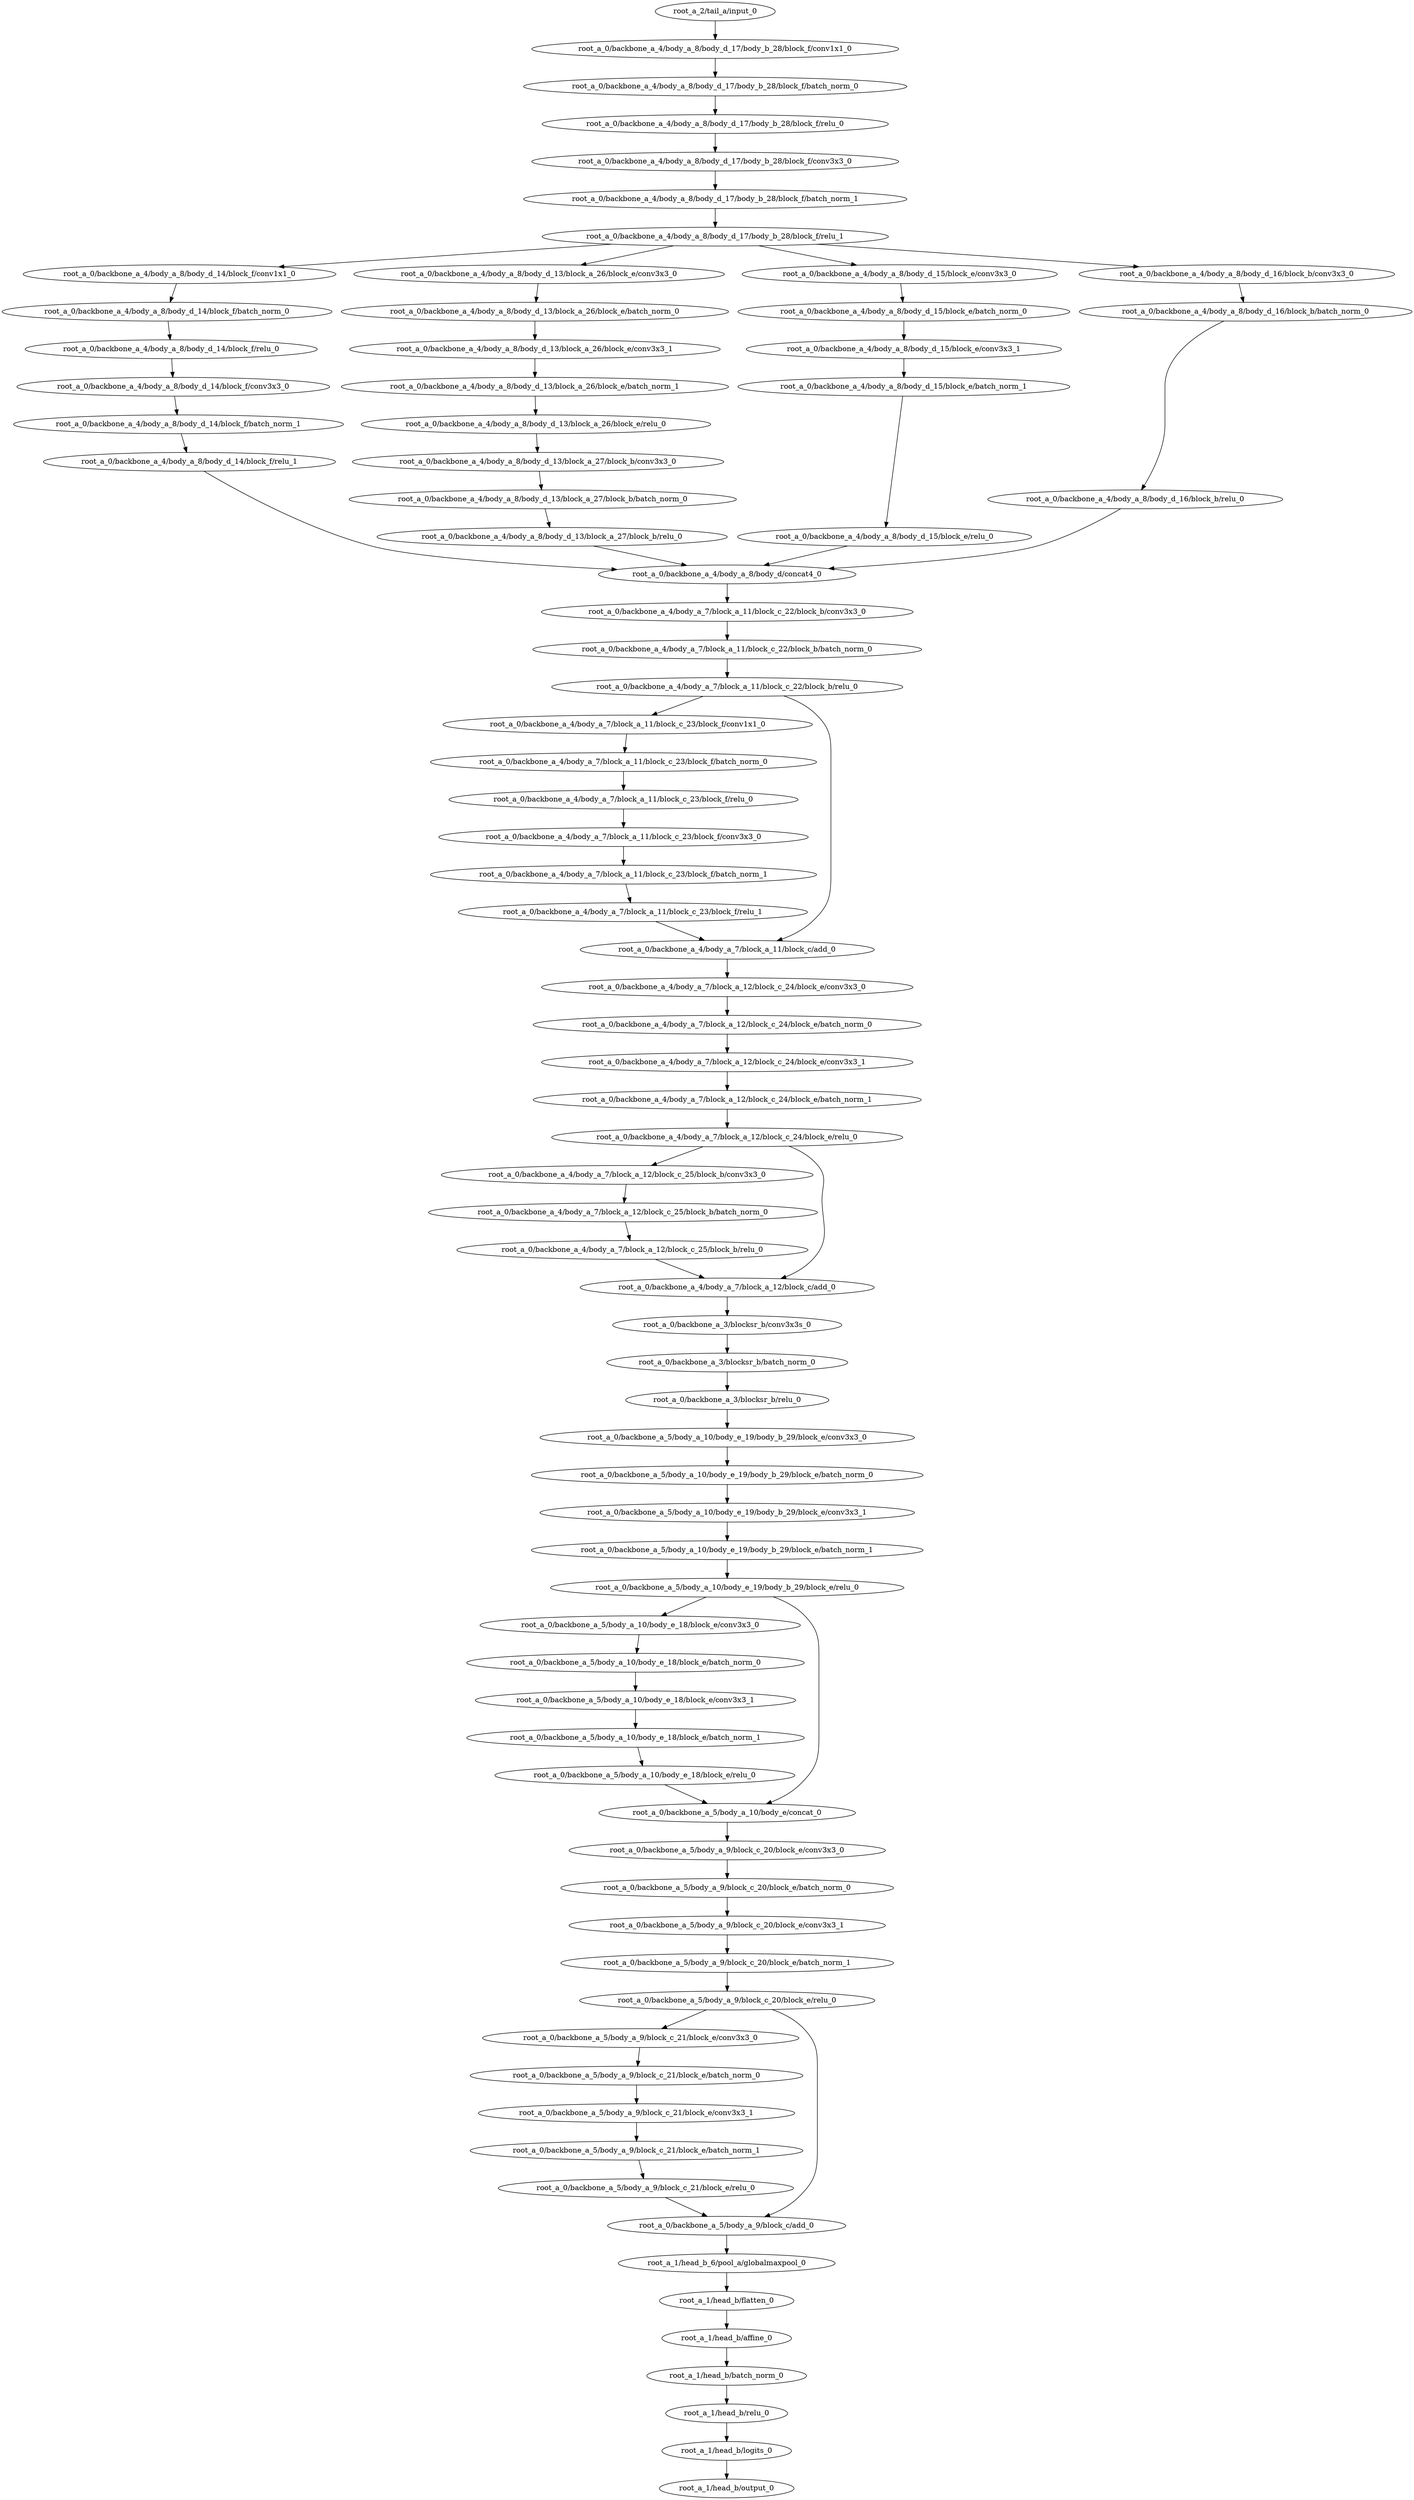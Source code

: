 digraph root_a {
	"root_a_2/tail_a/input_0"
	"root_a_0/backbone_a_4/body_a_8/body_d_17/body_b_28/block_f/conv1x1_0"
	"root_a_0/backbone_a_4/body_a_8/body_d_17/body_b_28/block_f/batch_norm_0"
	"root_a_0/backbone_a_4/body_a_8/body_d_17/body_b_28/block_f/relu_0"
	"root_a_0/backbone_a_4/body_a_8/body_d_17/body_b_28/block_f/conv3x3_0"
	"root_a_0/backbone_a_4/body_a_8/body_d_17/body_b_28/block_f/batch_norm_1"
	"root_a_0/backbone_a_4/body_a_8/body_d_17/body_b_28/block_f/relu_1"
	"root_a_0/backbone_a_4/body_a_8/body_d_14/block_f/conv1x1_0"
	"root_a_0/backbone_a_4/body_a_8/body_d_14/block_f/batch_norm_0"
	"root_a_0/backbone_a_4/body_a_8/body_d_14/block_f/relu_0"
	"root_a_0/backbone_a_4/body_a_8/body_d_14/block_f/conv3x3_0"
	"root_a_0/backbone_a_4/body_a_8/body_d_14/block_f/batch_norm_1"
	"root_a_0/backbone_a_4/body_a_8/body_d_14/block_f/relu_1"
	"root_a_0/backbone_a_4/body_a_8/body_d_13/block_a_26/block_e/conv3x3_0"
	"root_a_0/backbone_a_4/body_a_8/body_d_13/block_a_26/block_e/batch_norm_0"
	"root_a_0/backbone_a_4/body_a_8/body_d_13/block_a_26/block_e/conv3x3_1"
	"root_a_0/backbone_a_4/body_a_8/body_d_13/block_a_26/block_e/batch_norm_1"
	"root_a_0/backbone_a_4/body_a_8/body_d_13/block_a_26/block_e/relu_0"
	"root_a_0/backbone_a_4/body_a_8/body_d_13/block_a_27/block_b/conv3x3_0"
	"root_a_0/backbone_a_4/body_a_8/body_d_13/block_a_27/block_b/batch_norm_0"
	"root_a_0/backbone_a_4/body_a_8/body_d_13/block_a_27/block_b/relu_0"
	"root_a_0/backbone_a_4/body_a_8/body_d_15/block_e/conv3x3_0"
	"root_a_0/backbone_a_4/body_a_8/body_d_15/block_e/batch_norm_0"
	"root_a_0/backbone_a_4/body_a_8/body_d_15/block_e/conv3x3_1"
	"root_a_0/backbone_a_4/body_a_8/body_d_15/block_e/batch_norm_1"
	"root_a_0/backbone_a_4/body_a_8/body_d_15/block_e/relu_0"
	"root_a_0/backbone_a_4/body_a_8/body_d_16/block_b/conv3x3_0"
	"root_a_0/backbone_a_4/body_a_8/body_d_16/block_b/batch_norm_0"
	"root_a_0/backbone_a_4/body_a_8/body_d_16/block_b/relu_0"
	"root_a_0/backbone_a_4/body_a_8/body_d/concat4_0"
	"root_a_0/backbone_a_4/body_a_7/block_a_11/block_c_22/block_b/conv3x3_0"
	"root_a_0/backbone_a_4/body_a_7/block_a_11/block_c_22/block_b/batch_norm_0"
	"root_a_0/backbone_a_4/body_a_7/block_a_11/block_c_22/block_b/relu_0"
	"root_a_0/backbone_a_4/body_a_7/block_a_11/block_c_23/block_f/conv1x1_0"
	"root_a_0/backbone_a_4/body_a_7/block_a_11/block_c_23/block_f/batch_norm_0"
	"root_a_0/backbone_a_4/body_a_7/block_a_11/block_c_23/block_f/relu_0"
	"root_a_0/backbone_a_4/body_a_7/block_a_11/block_c_23/block_f/conv3x3_0"
	"root_a_0/backbone_a_4/body_a_7/block_a_11/block_c_23/block_f/batch_norm_1"
	"root_a_0/backbone_a_4/body_a_7/block_a_11/block_c_23/block_f/relu_1"
	"root_a_0/backbone_a_4/body_a_7/block_a_11/block_c/add_0"
	"root_a_0/backbone_a_4/body_a_7/block_a_12/block_c_24/block_e/conv3x3_0"
	"root_a_0/backbone_a_4/body_a_7/block_a_12/block_c_24/block_e/batch_norm_0"
	"root_a_0/backbone_a_4/body_a_7/block_a_12/block_c_24/block_e/conv3x3_1"
	"root_a_0/backbone_a_4/body_a_7/block_a_12/block_c_24/block_e/batch_norm_1"
	"root_a_0/backbone_a_4/body_a_7/block_a_12/block_c_24/block_e/relu_0"
	"root_a_0/backbone_a_4/body_a_7/block_a_12/block_c_25/block_b/conv3x3_0"
	"root_a_0/backbone_a_4/body_a_7/block_a_12/block_c_25/block_b/batch_norm_0"
	"root_a_0/backbone_a_4/body_a_7/block_a_12/block_c_25/block_b/relu_0"
	"root_a_0/backbone_a_4/body_a_7/block_a_12/block_c/add_0"
	"root_a_0/backbone_a_3/blocksr_b/conv3x3s_0"
	"root_a_0/backbone_a_3/blocksr_b/batch_norm_0"
	"root_a_0/backbone_a_3/blocksr_b/relu_0"
	"root_a_0/backbone_a_5/body_a_10/body_e_19/body_b_29/block_e/conv3x3_0"
	"root_a_0/backbone_a_5/body_a_10/body_e_19/body_b_29/block_e/batch_norm_0"
	"root_a_0/backbone_a_5/body_a_10/body_e_19/body_b_29/block_e/conv3x3_1"
	"root_a_0/backbone_a_5/body_a_10/body_e_19/body_b_29/block_e/batch_norm_1"
	"root_a_0/backbone_a_5/body_a_10/body_e_19/body_b_29/block_e/relu_0"
	"root_a_0/backbone_a_5/body_a_10/body_e_18/block_e/conv3x3_0"
	"root_a_0/backbone_a_5/body_a_10/body_e_18/block_e/batch_norm_0"
	"root_a_0/backbone_a_5/body_a_10/body_e_18/block_e/conv3x3_1"
	"root_a_0/backbone_a_5/body_a_10/body_e_18/block_e/batch_norm_1"
	"root_a_0/backbone_a_5/body_a_10/body_e_18/block_e/relu_0"
	"root_a_0/backbone_a_5/body_a_10/body_e/concat_0"
	"root_a_0/backbone_a_5/body_a_9/block_c_20/block_e/conv3x3_0"
	"root_a_0/backbone_a_5/body_a_9/block_c_20/block_e/batch_norm_0"
	"root_a_0/backbone_a_5/body_a_9/block_c_20/block_e/conv3x3_1"
	"root_a_0/backbone_a_5/body_a_9/block_c_20/block_e/batch_norm_1"
	"root_a_0/backbone_a_5/body_a_9/block_c_20/block_e/relu_0"
	"root_a_0/backbone_a_5/body_a_9/block_c_21/block_e/conv3x3_0"
	"root_a_0/backbone_a_5/body_a_9/block_c_21/block_e/batch_norm_0"
	"root_a_0/backbone_a_5/body_a_9/block_c_21/block_e/conv3x3_1"
	"root_a_0/backbone_a_5/body_a_9/block_c_21/block_e/batch_norm_1"
	"root_a_0/backbone_a_5/body_a_9/block_c_21/block_e/relu_0"
	"root_a_0/backbone_a_5/body_a_9/block_c/add_0"
	"root_a_1/head_b_6/pool_a/globalmaxpool_0"
	"root_a_1/head_b/flatten_0"
	"root_a_1/head_b/affine_0"
	"root_a_1/head_b/batch_norm_0"
	"root_a_1/head_b/relu_0"
	"root_a_1/head_b/logits_0"
	"root_a_1/head_b/output_0"

	"root_a_2/tail_a/input_0" -> "root_a_0/backbone_a_4/body_a_8/body_d_17/body_b_28/block_f/conv1x1_0"
	"root_a_0/backbone_a_4/body_a_8/body_d_17/body_b_28/block_f/conv1x1_0" -> "root_a_0/backbone_a_4/body_a_8/body_d_17/body_b_28/block_f/batch_norm_0"
	"root_a_0/backbone_a_4/body_a_8/body_d_17/body_b_28/block_f/batch_norm_0" -> "root_a_0/backbone_a_4/body_a_8/body_d_17/body_b_28/block_f/relu_0"
	"root_a_0/backbone_a_4/body_a_8/body_d_17/body_b_28/block_f/relu_0" -> "root_a_0/backbone_a_4/body_a_8/body_d_17/body_b_28/block_f/conv3x3_0"
	"root_a_0/backbone_a_4/body_a_8/body_d_17/body_b_28/block_f/conv3x3_0" -> "root_a_0/backbone_a_4/body_a_8/body_d_17/body_b_28/block_f/batch_norm_1"
	"root_a_0/backbone_a_4/body_a_8/body_d_17/body_b_28/block_f/batch_norm_1" -> "root_a_0/backbone_a_4/body_a_8/body_d_17/body_b_28/block_f/relu_1"
	"root_a_0/backbone_a_4/body_a_8/body_d_17/body_b_28/block_f/relu_1" -> "root_a_0/backbone_a_4/body_a_8/body_d_14/block_f/conv1x1_0"
	"root_a_0/backbone_a_4/body_a_8/body_d_14/block_f/conv1x1_0" -> "root_a_0/backbone_a_4/body_a_8/body_d_14/block_f/batch_norm_0"
	"root_a_0/backbone_a_4/body_a_8/body_d_14/block_f/batch_norm_0" -> "root_a_0/backbone_a_4/body_a_8/body_d_14/block_f/relu_0"
	"root_a_0/backbone_a_4/body_a_8/body_d_14/block_f/relu_0" -> "root_a_0/backbone_a_4/body_a_8/body_d_14/block_f/conv3x3_0"
	"root_a_0/backbone_a_4/body_a_8/body_d_14/block_f/conv3x3_0" -> "root_a_0/backbone_a_4/body_a_8/body_d_14/block_f/batch_norm_1"
	"root_a_0/backbone_a_4/body_a_8/body_d_14/block_f/batch_norm_1" -> "root_a_0/backbone_a_4/body_a_8/body_d_14/block_f/relu_1"
	"root_a_0/backbone_a_4/body_a_8/body_d_17/body_b_28/block_f/relu_1" -> "root_a_0/backbone_a_4/body_a_8/body_d_13/block_a_26/block_e/conv3x3_0"
	"root_a_0/backbone_a_4/body_a_8/body_d_13/block_a_26/block_e/conv3x3_0" -> "root_a_0/backbone_a_4/body_a_8/body_d_13/block_a_26/block_e/batch_norm_0"
	"root_a_0/backbone_a_4/body_a_8/body_d_13/block_a_26/block_e/batch_norm_0" -> "root_a_0/backbone_a_4/body_a_8/body_d_13/block_a_26/block_e/conv3x3_1"
	"root_a_0/backbone_a_4/body_a_8/body_d_13/block_a_26/block_e/conv3x3_1" -> "root_a_0/backbone_a_4/body_a_8/body_d_13/block_a_26/block_e/batch_norm_1"
	"root_a_0/backbone_a_4/body_a_8/body_d_13/block_a_26/block_e/batch_norm_1" -> "root_a_0/backbone_a_4/body_a_8/body_d_13/block_a_26/block_e/relu_0"
	"root_a_0/backbone_a_4/body_a_8/body_d_13/block_a_26/block_e/relu_0" -> "root_a_0/backbone_a_4/body_a_8/body_d_13/block_a_27/block_b/conv3x3_0"
	"root_a_0/backbone_a_4/body_a_8/body_d_13/block_a_27/block_b/conv3x3_0" -> "root_a_0/backbone_a_4/body_a_8/body_d_13/block_a_27/block_b/batch_norm_0"
	"root_a_0/backbone_a_4/body_a_8/body_d_13/block_a_27/block_b/batch_norm_0" -> "root_a_0/backbone_a_4/body_a_8/body_d_13/block_a_27/block_b/relu_0"
	"root_a_0/backbone_a_4/body_a_8/body_d_17/body_b_28/block_f/relu_1" -> "root_a_0/backbone_a_4/body_a_8/body_d_15/block_e/conv3x3_0"
	"root_a_0/backbone_a_4/body_a_8/body_d_15/block_e/conv3x3_0" -> "root_a_0/backbone_a_4/body_a_8/body_d_15/block_e/batch_norm_0"
	"root_a_0/backbone_a_4/body_a_8/body_d_15/block_e/batch_norm_0" -> "root_a_0/backbone_a_4/body_a_8/body_d_15/block_e/conv3x3_1"
	"root_a_0/backbone_a_4/body_a_8/body_d_15/block_e/conv3x3_1" -> "root_a_0/backbone_a_4/body_a_8/body_d_15/block_e/batch_norm_1"
	"root_a_0/backbone_a_4/body_a_8/body_d_15/block_e/batch_norm_1" -> "root_a_0/backbone_a_4/body_a_8/body_d_15/block_e/relu_0"
	"root_a_0/backbone_a_4/body_a_8/body_d_17/body_b_28/block_f/relu_1" -> "root_a_0/backbone_a_4/body_a_8/body_d_16/block_b/conv3x3_0"
	"root_a_0/backbone_a_4/body_a_8/body_d_16/block_b/conv3x3_0" -> "root_a_0/backbone_a_4/body_a_8/body_d_16/block_b/batch_norm_0"
	"root_a_0/backbone_a_4/body_a_8/body_d_16/block_b/batch_norm_0" -> "root_a_0/backbone_a_4/body_a_8/body_d_16/block_b/relu_0"
	"root_a_0/backbone_a_4/body_a_8/body_d_14/block_f/relu_1" -> "root_a_0/backbone_a_4/body_a_8/body_d/concat4_0"
	"root_a_0/backbone_a_4/body_a_8/body_d_13/block_a_27/block_b/relu_0" -> "root_a_0/backbone_a_4/body_a_8/body_d/concat4_0"
	"root_a_0/backbone_a_4/body_a_8/body_d_15/block_e/relu_0" -> "root_a_0/backbone_a_4/body_a_8/body_d/concat4_0"
	"root_a_0/backbone_a_4/body_a_8/body_d_16/block_b/relu_0" -> "root_a_0/backbone_a_4/body_a_8/body_d/concat4_0"
	"root_a_0/backbone_a_4/body_a_8/body_d/concat4_0" -> "root_a_0/backbone_a_4/body_a_7/block_a_11/block_c_22/block_b/conv3x3_0"
	"root_a_0/backbone_a_4/body_a_7/block_a_11/block_c_22/block_b/conv3x3_0" -> "root_a_0/backbone_a_4/body_a_7/block_a_11/block_c_22/block_b/batch_norm_0"
	"root_a_0/backbone_a_4/body_a_7/block_a_11/block_c_22/block_b/batch_norm_0" -> "root_a_0/backbone_a_4/body_a_7/block_a_11/block_c_22/block_b/relu_0"
	"root_a_0/backbone_a_4/body_a_7/block_a_11/block_c_22/block_b/relu_0" -> "root_a_0/backbone_a_4/body_a_7/block_a_11/block_c_23/block_f/conv1x1_0"
	"root_a_0/backbone_a_4/body_a_7/block_a_11/block_c_23/block_f/conv1x1_0" -> "root_a_0/backbone_a_4/body_a_7/block_a_11/block_c_23/block_f/batch_norm_0"
	"root_a_0/backbone_a_4/body_a_7/block_a_11/block_c_23/block_f/batch_norm_0" -> "root_a_0/backbone_a_4/body_a_7/block_a_11/block_c_23/block_f/relu_0"
	"root_a_0/backbone_a_4/body_a_7/block_a_11/block_c_23/block_f/relu_0" -> "root_a_0/backbone_a_4/body_a_7/block_a_11/block_c_23/block_f/conv3x3_0"
	"root_a_0/backbone_a_4/body_a_7/block_a_11/block_c_23/block_f/conv3x3_0" -> "root_a_0/backbone_a_4/body_a_7/block_a_11/block_c_23/block_f/batch_norm_1"
	"root_a_0/backbone_a_4/body_a_7/block_a_11/block_c_23/block_f/batch_norm_1" -> "root_a_0/backbone_a_4/body_a_7/block_a_11/block_c_23/block_f/relu_1"
	"root_a_0/backbone_a_4/body_a_7/block_a_11/block_c_23/block_f/relu_1" -> "root_a_0/backbone_a_4/body_a_7/block_a_11/block_c/add_0"
	"root_a_0/backbone_a_4/body_a_7/block_a_11/block_c_22/block_b/relu_0" -> "root_a_0/backbone_a_4/body_a_7/block_a_11/block_c/add_0"
	"root_a_0/backbone_a_4/body_a_7/block_a_11/block_c/add_0" -> "root_a_0/backbone_a_4/body_a_7/block_a_12/block_c_24/block_e/conv3x3_0"
	"root_a_0/backbone_a_4/body_a_7/block_a_12/block_c_24/block_e/conv3x3_0" -> "root_a_0/backbone_a_4/body_a_7/block_a_12/block_c_24/block_e/batch_norm_0"
	"root_a_0/backbone_a_4/body_a_7/block_a_12/block_c_24/block_e/batch_norm_0" -> "root_a_0/backbone_a_4/body_a_7/block_a_12/block_c_24/block_e/conv3x3_1"
	"root_a_0/backbone_a_4/body_a_7/block_a_12/block_c_24/block_e/conv3x3_1" -> "root_a_0/backbone_a_4/body_a_7/block_a_12/block_c_24/block_e/batch_norm_1"
	"root_a_0/backbone_a_4/body_a_7/block_a_12/block_c_24/block_e/batch_norm_1" -> "root_a_0/backbone_a_4/body_a_7/block_a_12/block_c_24/block_e/relu_0"
	"root_a_0/backbone_a_4/body_a_7/block_a_12/block_c_24/block_e/relu_0" -> "root_a_0/backbone_a_4/body_a_7/block_a_12/block_c_25/block_b/conv3x3_0"
	"root_a_0/backbone_a_4/body_a_7/block_a_12/block_c_25/block_b/conv3x3_0" -> "root_a_0/backbone_a_4/body_a_7/block_a_12/block_c_25/block_b/batch_norm_0"
	"root_a_0/backbone_a_4/body_a_7/block_a_12/block_c_25/block_b/batch_norm_0" -> "root_a_0/backbone_a_4/body_a_7/block_a_12/block_c_25/block_b/relu_0"
	"root_a_0/backbone_a_4/body_a_7/block_a_12/block_c_25/block_b/relu_0" -> "root_a_0/backbone_a_4/body_a_7/block_a_12/block_c/add_0"
	"root_a_0/backbone_a_4/body_a_7/block_a_12/block_c_24/block_e/relu_0" -> "root_a_0/backbone_a_4/body_a_7/block_a_12/block_c/add_0"
	"root_a_0/backbone_a_4/body_a_7/block_a_12/block_c/add_0" -> "root_a_0/backbone_a_3/blocksr_b/conv3x3s_0"
	"root_a_0/backbone_a_3/blocksr_b/conv3x3s_0" -> "root_a_0/backbone_a_3/blocksr_b/batch_norm_0"
	"root_a_0/backbone_a_3/blocksr_b/batch_norm_0" -> "root_a_0/backbone_a_3/blocksr_b/relu_0"
	"root_a_0/backbone_a_3/blocksr_b/relu_0" -> "root_a_0/backbone_a_5/body_a_10/body_e_19/body_b_29/block_e/conv3x3_0"
	"root_a_0/backbone_a_5/body_a_10/body_e_19/body_b_29/block_e/conv3x3_0" -> "root_a_0/backbone_a_5/body_a_10/body_e_19/body_b_29/block_e/batch_norm_0"
	"root_a_0/backbone_a_5/body_a_10/body_e_19/body_b_29/block_e/batch_norm_0" -> "root_a_0/backbone_a_5/body_a_10/body_e_19/body_b_29/block_e/conv3x3_1"
	"root_a_0/backbone_a_5/body_a_10/body_e_19/body_b_29/block_e/conv3x3_1" -> "root_a_0/backbone_a_5/body_a_10/body_e_19/body_b_29/block_e/batch_norm_1"
	"root_a_0/backbone_a_5/body_a_10/body_e_19/body_b_29/block_e/batch_norm_1" -> "root_a_0/backbone_a_5/body_a_10/body_e_19/body_b_29/block_e/relu_0"
	"root_a_0/backbone_a_5/body_a_10/body_e_19/body_b_29/block_e/relu_0" -> "root_a_0/backbone_a_5/body_a_10/body_e_18/block_e/conv3x3_0"
	"root_a_0/backbone_a_5/body_a_10/body_e_18/block_e/conv3x3_0" -> "root_a_0/backbone_a_5/body_a_10/body_e_18/block_e/batch_norm_0"
	"root_a_0/backbone_a_5/body_a_10/body_e_18/block_e/batch_norm_0" -> "root_a_0/backbone_a_5/body_a_10/body_e_18/block_e/conv3x3_1"
	"root_a_0/backbone_a_5/body_a_10/body_e_18/block_e/conv3x3_1" -> "root_a_0/backbone_a_5/body_a_10/body_e_18/block_e/batch_norm_1"
	"root_a_0/backbone_a_5/body_a_10/body_e_18/block_e/batch_norm_1" -> "root_a_0/backbone_a_5/body_a_10/body_e_18/block_e/relu_0"
	"root_a_0/backbone_a_5/body_a_10/body_e_18/block_e/relu_0" -> "root_a_0/backbone_a_5/body_a_10/body_e/concat_0"
	"root_a_0/backbone_a_5/body_a_10/body_e_19/body_b_29/block_e/relu_0" -> "root_a_0/backbone_a_5/body_a_10/body_e/concat_0"
	"root_a_0/backbone_a_5/body_a_10/body_e/concat_0" -> "root_a_0/backbone_a_5/body_a_9/block_c_20/block_e/conv3x3_0"
	"root_a_0/backbone_a_5/body_a_9/block_c_20/block_e/conv3x3_0" -> "root_a_0/backbone_a_5/body_a_9/block_c_20/block_e/batch_norm_0"
	"root_a_0/backbone_a_5/body_a_9/block_c_20/block_e/batch_norm_0" -> "root_a_0/backbone_a_5/body_a_9/block_c_20/block_e/conv3x3_1"
	"root_a_0/backbone_a_5/body_a_9/block_c_20/block_e/conv3x3_1" -> "root_a_0/backbone_a_5/body_a_9/block_c_20/block_e/batch_norm_1"
	"root_a_0/backbone_a_5/body_a_9/block_c_20/block_e/batch_norm_1" -> "root_a_0/backbone_a_5/body_a_9/block_c_20/block_e/relu_0"
	"root_a_0/backbone_a_5/body_a_9/block_c_20/block_e/relu_0" -> "root_a_0/backbone_a_5/body_a_9/block_c_21/block_e/conv3x3_0"
	"root_a_0/backbone_a_5/body_a_9/block_c_21/block_e/conv3x3_0" -> "root_a_0/backbone_a_5/body_a_9/block_c_21/block_e/batch_norm_0"
	"root_a_0/backbone_a_5/body_a_9/block_c_21/block_e/batch_norm_0" -> "root_a_0/backbone_a_5/body_a_9/block_c_21/block_e/conv3x3_1"
	"root_a_0/backbone_a_5/body_a_9/block_c_21/block_e/conv3x3_1" -> "root_a_0/backbone_a_5/body_a_9/block_c_21/block_e/batch_norm_1"
	"root_a_0/backbone_a_5/body_a_9/block_c_21/block_e/batch_norm_1" -> "root_a_0/backbone_a_5/body_a_9/block_c_21/block_e/relu_0"
	"root_a_0/backbone_a_5/body_a_9/block_c_21/block_e/relu_0" -> "root_a_0/backbone_a_5/body_a_9/block_c/add_0"
	"root_a_0/backbone_a_5/body_a_9/block_c_20/block_e/relu_0" -> "root_a_0/backbone_a_5/body_a_9/block_c/add_0"
	"root_a_0/backbone_a_5/body_a_9/block_c/add_0" -> "root_a_1/head_b_6/pool_a/globalmaxpool_0"
	"root_a_1/head_b_6/pool_a/globalmaxpool_0" -> "root_a_1/head_b/flatten_0"
	"root_a_1/head_b/flatten_0" -> "root_a_1/head_b/affine_0"
	"root_a_1/head_b/affine_0" -> "root_a_1/head_b/batch_norm_0"
	"root_a_1/head_b/batch_norm_0" -> "root_a_1/head_b/relu_0"
	"root_a_1/head_b/relu_0" -> "root_a_1/head_b/logits_0"
	"root_a_1/head_b/logits_0" -> "root_a_1/head_b/output_0"

}